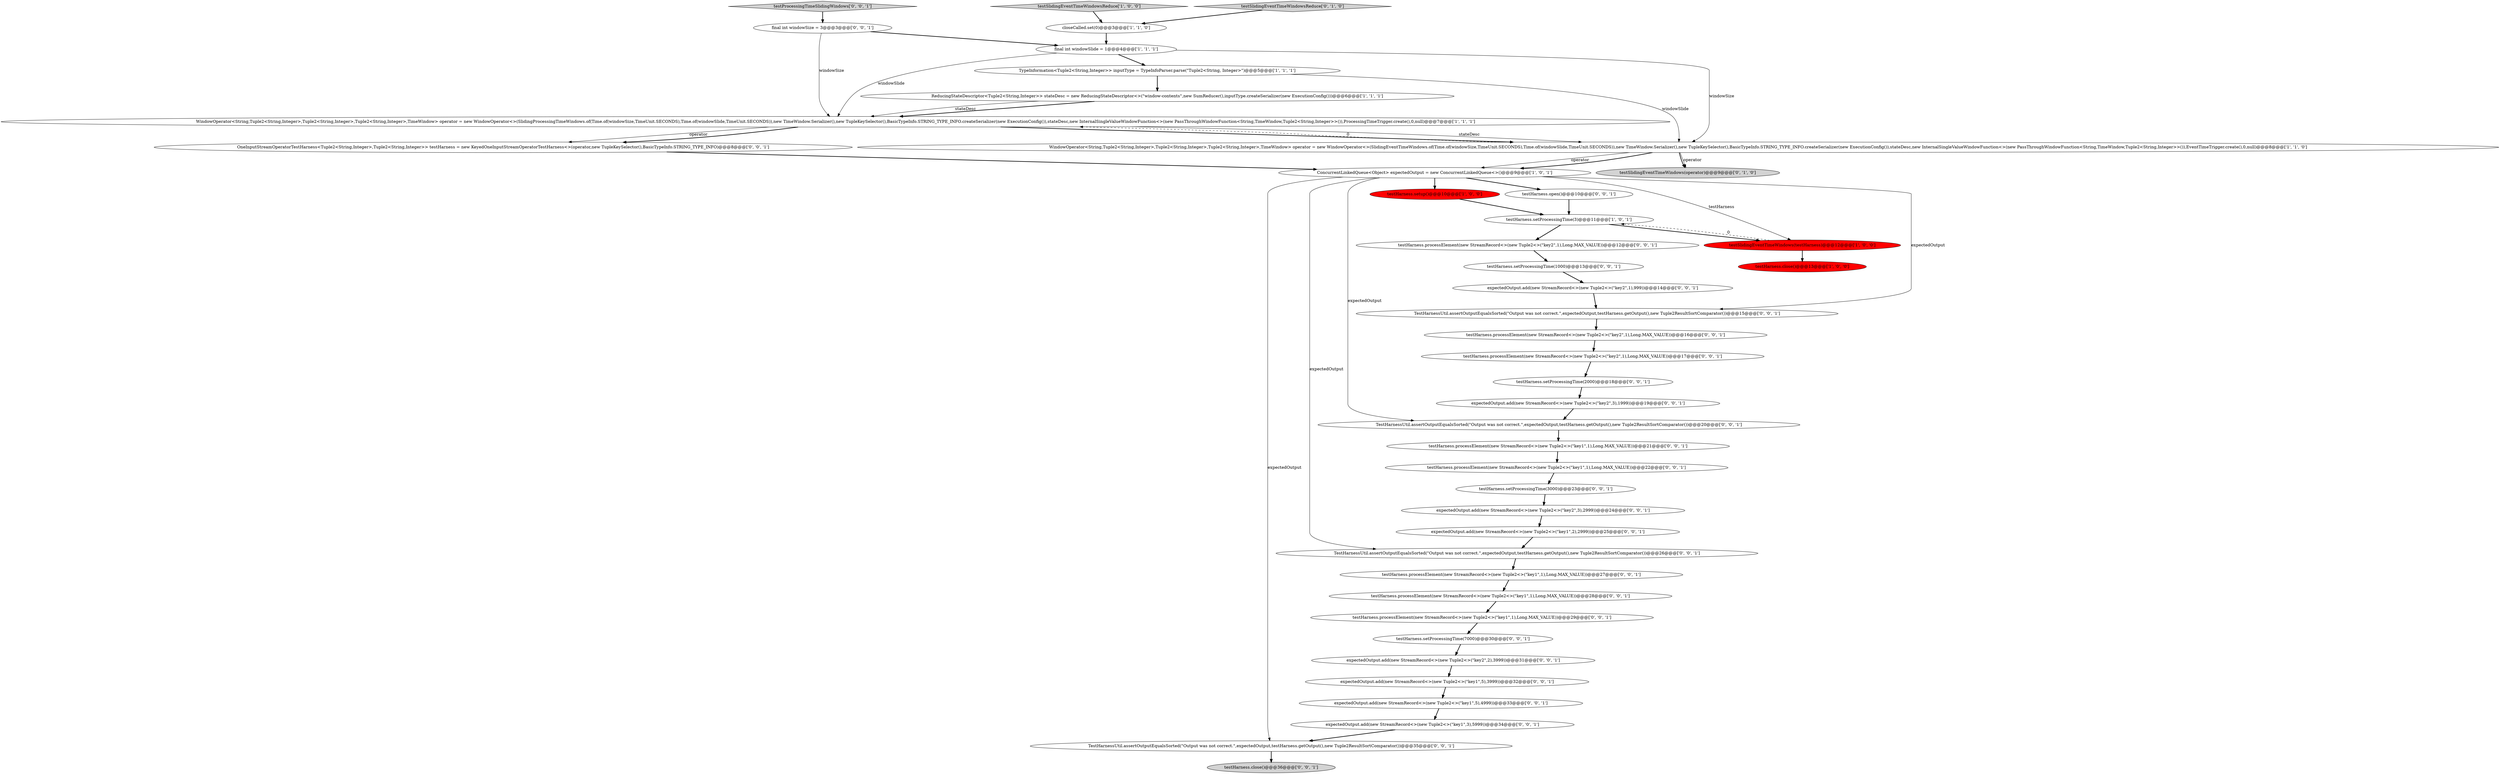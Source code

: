 digraph {
7 [style = filled, label = "ReducingStateDescriptor<Tuple2<String,Integer>> stateDesc = new ReducingStateDescriptor<>(\"window-contents\",new SumReducer(),inputType.createSerializer(new ExecutionConfig()))@@@6@@@['1', '1', '1']", fillcolor = white, shape = ellipse image = "AAA0AAABBB1BBB"];
31 [style = filled, label = "testHarness.processElement(new StreamRecord<>(new Tuple2<>(\"key1\",1),Long.MAX_VALUE))@@@21@@@['0', '0', '1']", fillcolor = white, shape = ellipse image = "AAA0AAABBB3BBB"];
24 [style = filled, label = "final int windowSize = 3@@@3@@@['0', '0', '1']", fillcolor = white, shape = ellipse image = "AAA0AAABBB3BBB"];
9 [style = filled, label = "testHarness.setup()@@@10@@@['1', '0', '0']", fillcolor = red, shape = ellipse image = "AAA1AAABBB1BBB"];
26 [style = filled, label = "testHarness.processElement(new StreamRecord<>(new Tuple2<>(\"key1\",1),Long.MAX_VALUE))@@@28@@@['0', '0', '1']", fillcolor = white, shape = ellipse image = "AAA0AAABBB3BBB"];
39 [style = filled, label = "testProcessingTimeSlidingWindows['0', '0', '1']", fillcolor = lightgray, shape = diamond image = "AAA0AAABBB3BBB"];
16 [style = filled, label = "TestHarnessUtil.assertOutputEqualsSorted(\"Output was not correct.\",expectedOutput,testHarness.getOutput(),new Tuple2ResultSortComparator())@@@26@@@['0', '0', '1']", fillcolor = white, shape = ellipse image = "AAA0AAABBB3BBB"];
8 [style = filled, label = "ConcurrentLinkedQueue<Object> expectedOutput = new ConcurrentLinkedQueue<>()@@@9@@@['1', '0', '1']", fillcolor = white, shape = ellipse image = "AAA0AAABBB1BBB"];
15 [style = filled, label = "expectedOutput.add(new StreamRecord<>(new Tuple2<>(\"key2\",3),2999))@@@24@@@['0', '0', '1']", fillcolor = white, shape = ellipse image = "AAA0AAABBB3BBB"];
22 [style = filled, label = "expectedOutput.add(new StreamRecord<>(new Tuple2<>(\"key2\",3),1999))@@@19@@@['0', '0', '1']", fillcolor = white, shape = ellipse image = "AAA0AAABBB3BBB"];
10 [style = filled, label = "TypeInformation<Tuple2<String,Integer>> inputType = TypeInfoParser.parse(\"Tuple2<String, Integer>\")@@@5@@@['1', '1', '1']", fillcolor = white, shape = ellipse image = "AAA0AAABBB1BBB"];
27 [style = filled, label = "OneInputStreamOperatorTestHarness<Tuple2<String,Integer>,Tuple2<String,Integer>> testHarness = new KeyedOneInputStreamOperatorTestHarness<>(operator,new TupleKeySelector(),BasicTypeInfo.STRING_TYPE_INFO)@@@8@@@['0', '0', '1']", fillcolor = white, shape = ellipse image = "AAA0AAABBB3BBB"];
38 [style = filled, label = "testHarness.processElement(new StreamRecord<>(new Tuple2<>(\"key1\",1),Long.MAX_VALUE))@@@27@@@['0', '0', '1']", fillcolor = white, shape = ellipse image = "AAA0AAABBB3BBB"];
40 [style = filled, label = "testHarness.setProcessingTime(3000)@@@23@@@['0', '0', '1']", fillcolor = white, shape = ellipse image = "AAA0AAABBB3BBB"];
14 [style = filled, label = "testHarness.processElement(new StreamRecord<>(new Tuple2<>(\"key1\",1),Long.MAX_VALUE))@@@22@@@['0', '0', '1']", fillcolor = white, shape = ellipse image = "AAA0AAABBB3BBB"];
28 [style = filled, label = "testHarness.setProcessingTime(2000)@@@18@@@['0', '0', '1']", fillcolor = white, shape = ellipse image = "AAA0AAABBB3BBB"];
17 [style = filled, label = "testHarness.processElement(new StreamRecord<>(new Tuple2<>(\"key2\",1),Long.MAX_VALUE))@@@12@@@['0', '0', '1']", fillcolor = white, shape = ellipse image = "AAA0AAABBB3BBB"];
41 [style = filled, label = "TestHarnessUtil.assertOutputEqualsSorted(\"Output was not correct.\",expectedOutput,testHarness.getOutput(),new Tuple2ResultSortComparator())@@@35@@@['0', '0', '1']", fillcolor = white, shape = ellipse image = "AAA0AAABBB3BBB"];
20 [style = filled, label = "expectedOutput.add(new StreamRecord<>(new Tuple2<>(\"key2\",1),999))@@@14@@@['0', '0', '1']", fillcolor = white, shape = ellipse image = "AAA0AAABBB3BBB"];
11 [style = filled, label = "testHarness.setProcessingTime(3)@@@11@@@['1', '0', '1']", fillcolor = white, shape = ellipse image = "AAA0AAABBB1BBB"];
30 [style = filled, label = "expectedOutput.add(new StreamRecord<>(new Tuple2<>(\"key1\",3),5999))@@@34@@@['0', '0', '1']", fillcolor = white, shape = ellipse image = "AAA0AAABBB3BBB"];
33 [style = filled, label = "testHarness.setProcessingTime(7000)@@@30@@@['0', '0', '1']", fillcolor = white, shape = ellipse image = "AAA0AAABBB3BBB"];
1 [style = filled, label = "testSlidingEventTimeWindowsReduce['1', '0', '0']", fillcolor = lightgray, shape = diamond image = "AAA0AAABBB1BBB"];
29 [style = filled, label = "testHarness.close()@@@36@@@['0', '0', '1']", fillcolor = lightgray, shape = ellipse image = "AAA0AAABBB3BBB"];
34 [style = filled, label = "TestHarnessUtil.assertOutputEqualsSorted(\"Output was not correct.\",expectedOutput,testHarness.getOutput(),new Tuple2ResultSortComparator())@@@20@@@['0', '0', '1']", fillcolor = white, shape = ellipse image = "AAA0AAABBB3BBB"];
37 [style = filled, label = "TestHarnessUtil.assertOutputEqualsSorted(\"Output was not correct.\",expectedOutput,testHarness.getOutput(),new Tuple2ResultSortComparator())@@@15@@@['0', '0', '1']", fillcolor = white, shape = ellipse image = "AAA0AAABBB3BBB"];
13 [style = filled, label = "testSlidingEventTimeWindows(operator)@@@9@@@['0', '1', '0']", fillcolor = lightgray, shape = ellipse image = "AAA0AAABBB2BBB"];
18 [style = filled, label = "testHarness.processElement(new StreamRecord<>(new Tuple2<>(\"key1\",1),Long.MAX_VALUE))@@@29@@@['0', '0', '1']", fillcolor = white, shape = ellipse image = "AAA0AAABBB3BBB"];
0 [style = filled, label = "final int windowSlide = 1@@@4@@@['1', '1', '1']", fillcolor = white, shape = ellipse image = "AAA0AAABBB1BBB"];
19 [style = filled, label = "expectedOutput.add(new StreamRecord<>(new Tuple2<>(\"key1\",5),3999))@@@32@@@['0', '0', '1']", fillcolor = white, shape = ellipse image = "AAA0AAABBB3BBB"];
3 [style = filled, label = "closeCalled.set(0)@@@3@@@['1', '1', '0']", fillcolor = white, shape = ellipse image = "AAA0AAABBB1BBB"];
2 [style = filled, label = "WindowOperator<String,Tuple2<String,Integer>,Tuple2<String,Integer>,Tuple2<String,Integer>,TimeWindow> operator = new WindowOperator<>(SlidingProcessingTimeWindows.of(Time.of(windowSize,TimeUnit.SECONDS),Time.of(windowSlide,TimeUnit.SECONDS)),new TimeWindow.Serializer(),new TupleKeySelector(),BasicTypeInfo.STRING_TYPE_INFO.createSerializer(new ExecutionConfig()),stateDesc,new InternalSingleValueWindowFunction<>(new PassThroughWindowFunction<String,TimeWindow,Tuple2<String,Integer>>()),ProcessingTimeTrigger.create(),0,null)@@@7@@@['1', '1', '1']", fillcolor = white, shape = ellipse image = "AAA0AAABBB1BBB"];
25 [style = filled, label = "expectedOutput.add(new StreamRecord<>(new Tuple2<>(\"key1\",5),4999))@@@33@@@['0', '0', '1']", fillcolor = white, shape = ellipse image = "AAA0AAABBB3BBB"];
21 [style = filled, label = "testHarness.open()@@@10@@@['0', '0', '1']", fillcolor = white, shape = ellipse image = "AAA0AAABBB3BBB"];
35 [style = filled, label = "testHarness.processElement(new StreamRecord<>(new Tuple2<>(\"key2\",1),Long.MAX_VALUE))@@@16@@@['0', '0', '1']", fillcolor = white, shape = ellipse image = "AAA0AAABBB3BBB"];
23 [style = filled, label = "testHarness.processElement(new StreamRecord<>(new Tuple2<>(\"key2\",1),Long.MAX_VALUE))@@@17@@@['0', '0', '1']", fillcolor = white, shape = ellipse image = "AAA0AAABBB3BBB"];
6 [style = filled, label = "testHarness.close()@@@13@@@['1', '0', '0']", fillcolor = red, shape = ellipse image = "AAA1AAABBB1BBB"];
42 [style = filled, label = "testHarness.setProcessingTime(1000)@@@13@@@['0', '0', '1']", fillcolor = white, shape = ellipse image = "AAA0AAABBB3BBB"];
12 [style = filled, label = "testSlidingEventTimeWindowsReduce['0', '1', '0']", fillcolor = lightgray, shape = diamond image = "AAA0AAABBB2BBB"];
4 [style = filled, label = "WindowOperator<String,Tuple2<String,Integer>,Tuple2<String,Integer>,Tuple2<String,Integer>,TimeWindow> operator = new WindowOperator<>(SlidingEventTimeWindows.of(Time.of(windowSize,TimeUnit.SECONDS),Time.of(windowSlide,TimeUnit.SECONDS)),new TimeWindow.Serializer(),new TupleKeySelector(),BasicTypeInfo.STRING_TYPE_INFO.createSerializer(new ExecutionConfig()),stateDesc,new InternalSingleValueWindowFunction<>(new PassThroughWindowFunction<String,TimeWindow,Tuple2<String,Integer>>()),EventTimeTrigger.create(),0,null)@@@8@@@['1', '1', '0']", fillcolor = white, shape = ellipse image = "AAA0AAABBB1BBB"];
32 [style = filled, label = "expectedOutput.add(new StreamRecord<>(new Tuple2<>(\"key1\",2),2999))@@@25@@@['0', '0', '1']", fillcolor = white, shape = ellipse image = "AAA0AAABBB3BBB"];
5 [style = filled, label = "testSlidingEventTimeWindows(testHarness)@@@12@@@['1', '0', '0']", fillcolor = red, shape = ellipse image = "AAA1AAABBB1BBB"];
36 [style = filled, label = "expectedOutput.add(new StreamRecord<>(new Tuple2<>(\"key2\",2),3999))@@@31@@@['0', '0', '1']", fillcolor = white, shape = ellipse image = "AAA0AAABBB3BBB"];
31->14 [style = bold, label=""];
2->4 [style = solid, label="stateDesc"];
2->27 [style = solid, label="operator"];
30->41 [style = bold, label=""];
9->11 [style = bold, label=""];
24->0 [style = bold, label=""];
4->8 [style = solid, label="operator"];
25->30 [style = bold, label=""];
41->29 [style = bold, label=""];
4->13 [style = bold, label=""];
42->20 [style = bold, label=""];
18->33 [style = bold, label=""];
1->3 [style = bold, label=""];
40->15 [style = bold, label=""];
8->41 [style = solid, label="expectedOutput"];
34->31 [style = bold, label=""];
39->24 [style = bold, label=""];
32->16 [style = bold, label=""];
17->42 [style = bold, label=""];
0->2 [style = solid, label="windowSlide"];
2->4 [style = bold, label=""];
10->7 [style = bold, label=""];
8->37 [style = solid, label="expectedOutput"];
8->16 [style = solid, label="expectedOutput"];
3->0 [style = bold, label=""];
19->25 [style = bold, label=""];
24->2 [style = solid, label="windowSize"];
23->28 [style = bold, label=""];
8->34 [style = solid, label="expectedOutput"];
11->5 [style = bold, label=""];
35->23 [style = bold, label=""];
0->10 [style = bold, label=""];
5->6 [style = bold, label=""];
5->11 [style = dashed, label="0"];
21->11 [style = bold, label=""];
8->5 [style = solid, label="testHarness"];
7->2 [style = bold, label=""];
22->34 [style = bold, label=""];
33->36 [style = bold, label=""];
4->2 [style = dashed, label="0"];
8->9 [style = bold, label=""];
20->37 [style = bold, label=""];
4->13 [style = solid, label="operator"];
2->27 [style = bold, label=""];
8->21 [style = bold, label=""];
4->8 [style = bold, label=""];
11->17 [style = bold, label=""];
38->26 [style = bold, label=""];
12->3 [style = bold, label=""];
37->35 [style = bold, label=""];
15->32 [style = bold, label=""];
0->4 [style = solid, label="windowSize"];
27->8 [style = bold, label=""];
14->40 [style = bold, label=""];
7->2 [style = solid, label="stateDesc"];
28->22 [style = bold, label=""];
16->38 [style = bold, label=""];
36->19 [style = bold, label=""];
10->4 [style = solid, label="windowSlide"];
26->18 [style = bold, label=""];
}
